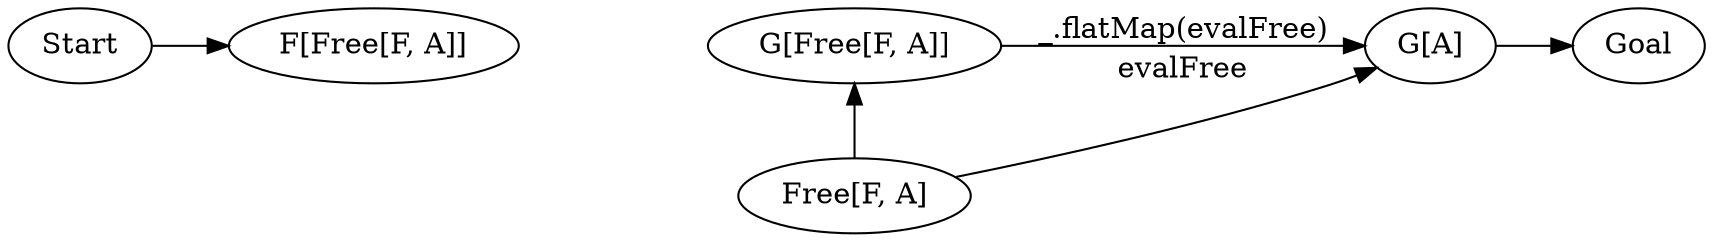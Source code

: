 digraph {
    rankdir=LR

    Start[class="extremity"]
    Goal[class="extremity"]

    FreeFA[label="Free[F, A]" group="bottom"]
    GA[label="G[A]" class="goal" group="up"]
    FFreeFA[label="F[Free[F, A]]" class="start" group="up"]
    GFreeFA[label="G[Free[F, A]]" group="up"]

    {
        rank=same
        GFreeFA -> FreeFA[dir="back" class="lift"]
    }

    GFreeFA -> GA[label="_.flatMap(evalFree)"]
    FFreeFA -> GFreeFA[label="handler" style="invis"]
    FreeFA -> GA[label="evalFree" weight="0"]

    Start -> FFreeFA[class="start"]
    GA -> Goal[class="goal"]
}
